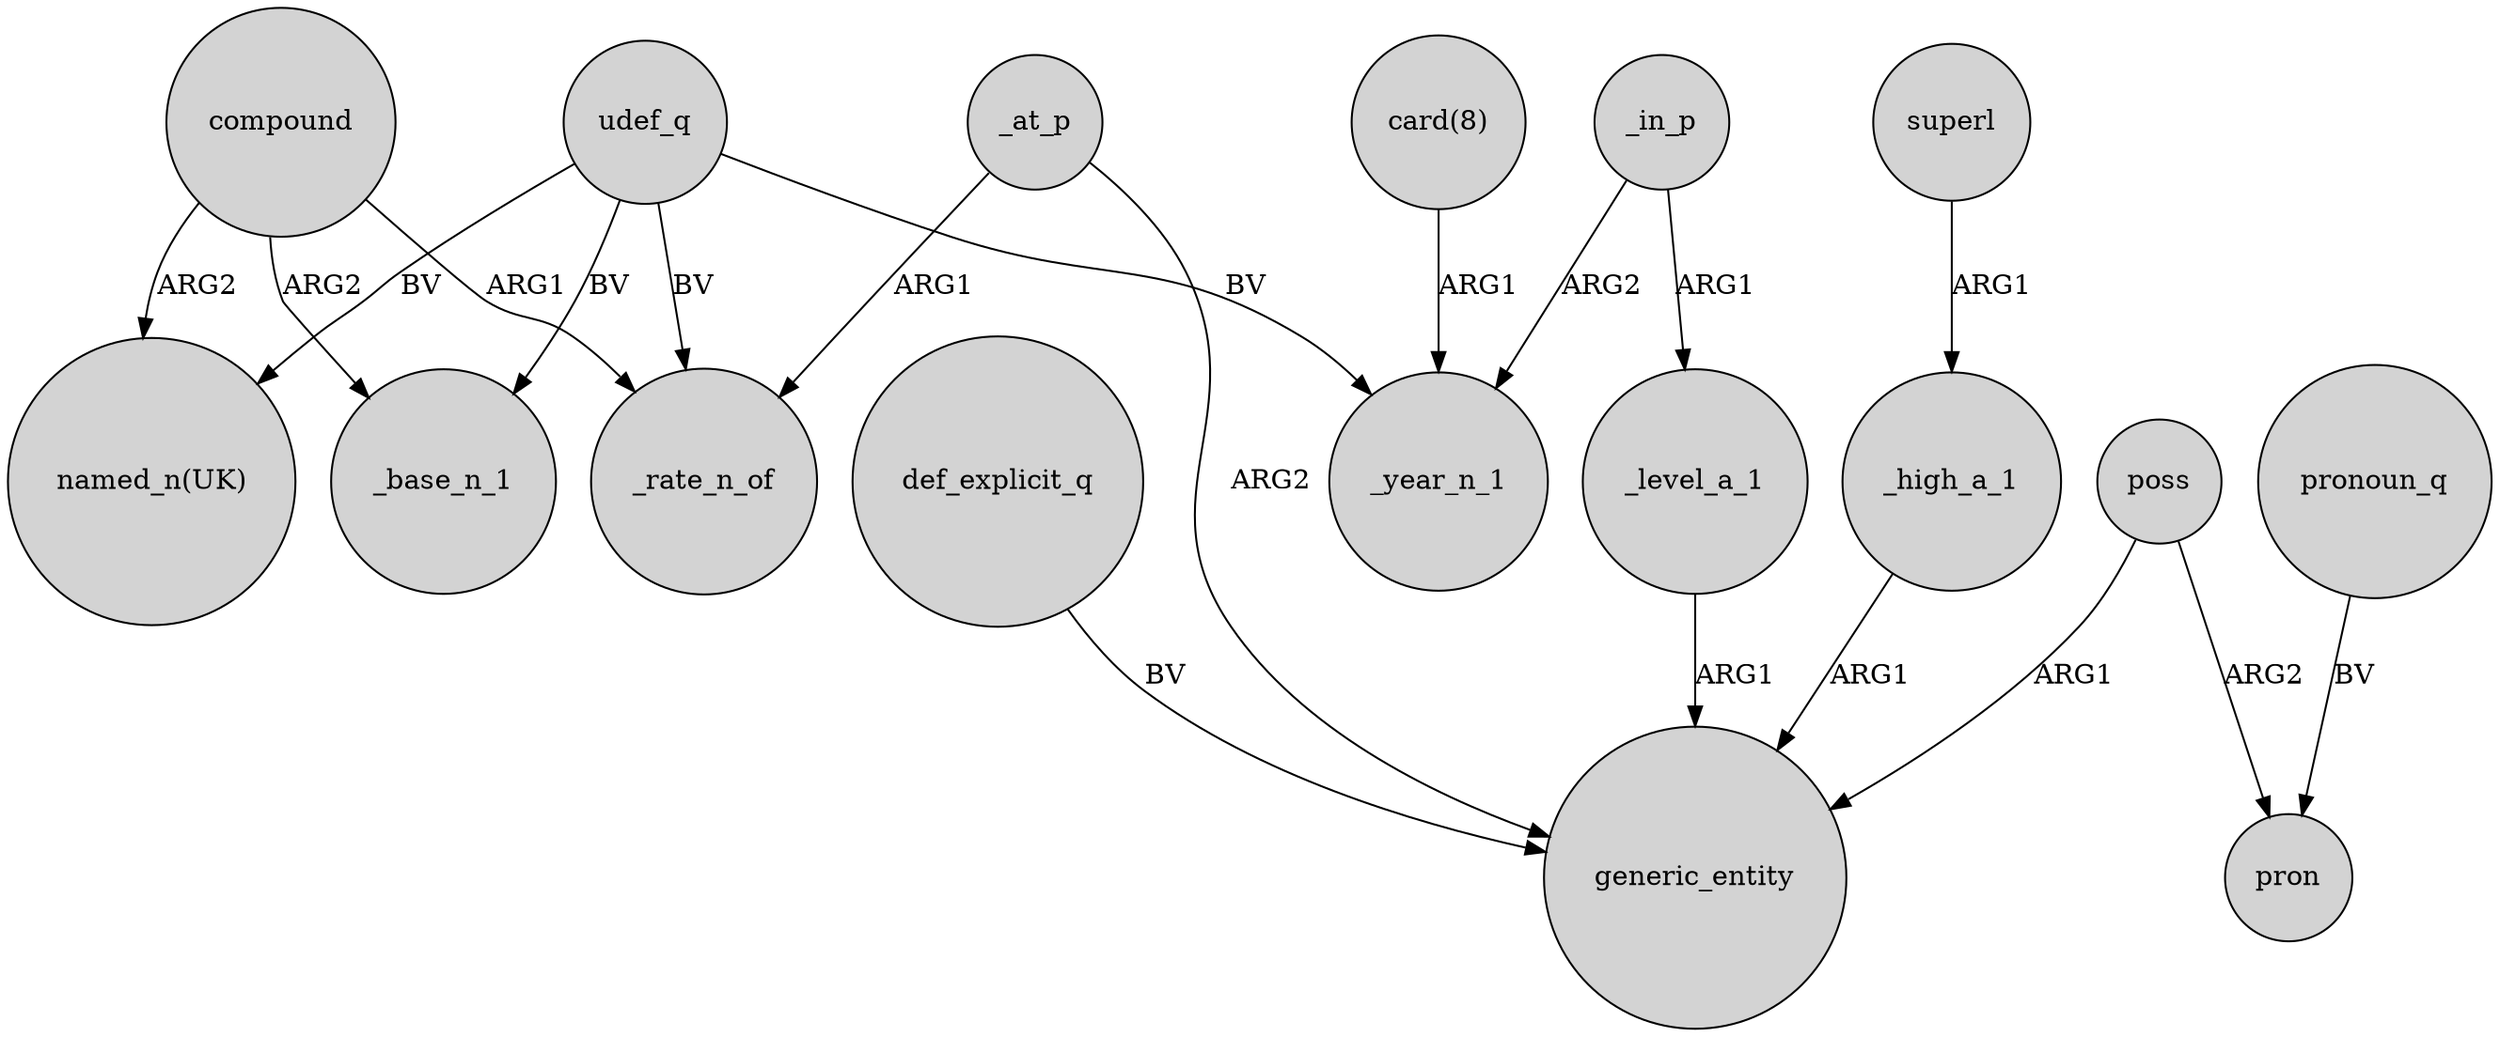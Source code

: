 digraph {
	node [shape=circle style=filled]
	udef_q -> "named_n(UK)" [label=BV]
	_at_p -> _rate_n_of [label=ARG1]
	poss -> generic_entity [label=ARG1]
	_in_p -> _year_n_1 [label=ARG2]
	poss -> pron [label=ARG2]
	_at_p -> generic_entity [label=ARG2]
	superl -> _high_a_1 [label=ARG1]
	_in_p -> _level_a_1 [label=ARG1]
	compound -> _rate_n_of [label=ARG1]
	def_explicit_q -> generic_entity [label=BV]
	udef_q -> _rate_n_of [label=BV]
	udef_q -> _base_n_1 [label=BV]
	compound -> _base_n_1 [label=ARG2]
	_high_a_1 -> generic_entity [label=ARG1]
	pronoun_q -> pron [label=BV]
	compound -> "named_n(UK)" [label=ARG2]
	"card(8)" -> _year_n_1 [label=ARG1]
	_level_a_1 -> generic_entity [label=ARG1]
	udef_q -> _year_n_1 [label=BV]
}
